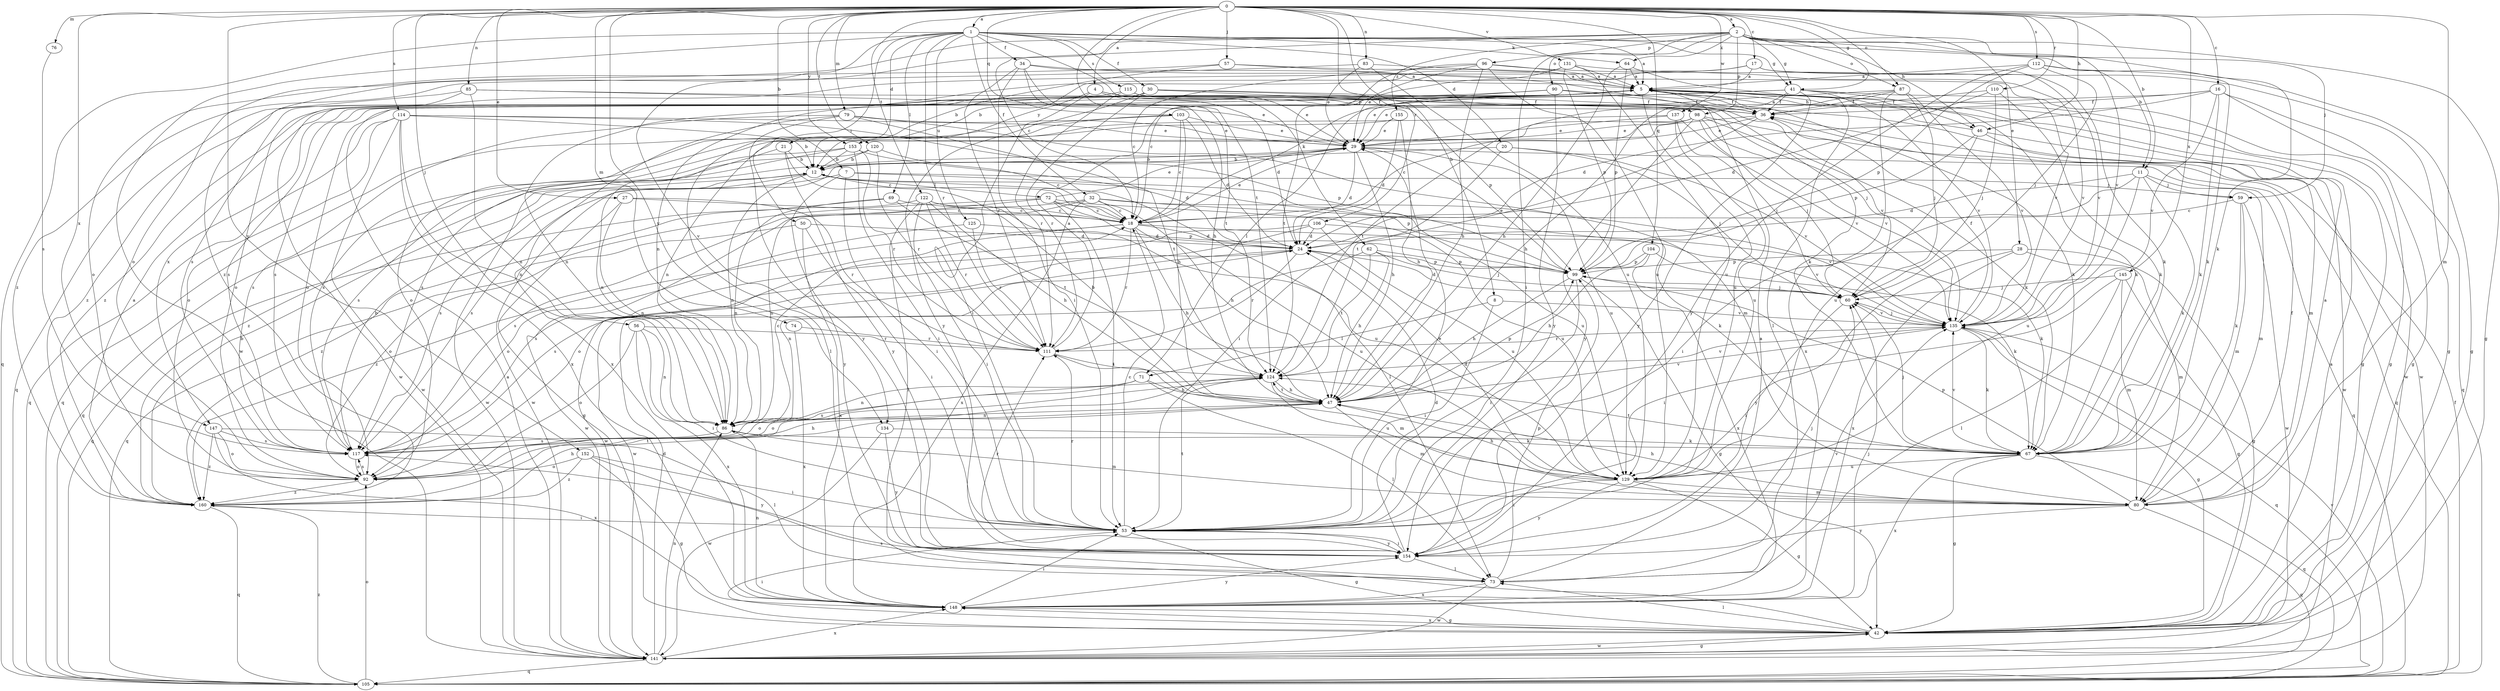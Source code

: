 strict digraph  {
0;
1;
2;
4;
5;
7;
8;
11;
12;
16;
17;
18;
20;
21;
24;
27;
28;
29;
30;
32;
34;
36;
41;
42;
46;
47;
50;
53;
56;
57;
59;
60;
62;
64;
67;
69;
71;
72;
73;
74;
76;
79;
80;
83;
85;
86;
87;
90;
92;
96;
98;
99;
103;
104;
105;
106;
110;
111;
112;
114;
115;
117;
120;
122;
124;
125;
129;
131;
134;
135;
137;
141;
145;
147;
148;
152;
153;
154;
155;
160;
0 -> 1  [label=a];
0 -> 2  [label=a];
0 -> 4  [label=a];
0 -> 7  [label=b];
0 -> 8  [label=b];
0 -> 11  [label=b];
0 -> 16  [label=c];
0 -> 17  [label=c];
0 -> 27  [label=e];
0 -> 28  [label=e];
0 -> 41  [label=g];
0 -> 46  [label=h];
0 -> 56  [label=j];
0 -> 57  [label=j];
0 -> 74  [label=m];
0 -> 76  [label=m];
0 -> 79  [label=m];
0 -> 80  [label=m];
0 -> 83  [label=n];
0 -> 85  [label=n];
0 -> 87  [label=o];
0 -> 103  [label=q];
0 -> 104  [label=q];
0 -> 106  [label=r];
0 -> 110  [label=r];
0 -> 112  [label=s];
0 -> 114  [label=s];
0 -> 120  [label=t];
0 -> 122  [label=t];
0 -> 124  [label=t];
0 -> 131  [label=v];
0 -> 134  [label=v];
0 -> 137  [label=w];
0 -> 145  [label=x];
0 -> 147  [label=x];
0 -> 152  [label=y];
0 -> 153  [label=y];
1 -> 5  [label=a];
1 -> 11  [label=b];
1 -> 20  [label=d];
1 -> 21  [label=d];
1 -> 30  [label=f];
1 -> 32  [label=f];
1 -> 34  [label=f];
1 -> 41  [label=g];
1 -> 50  [label=i];
1 -> 62  [label=k];
1 -> 64  [label=k];
1 -> 69  [label=l];
1 -> 105  [label=q];
1 -> 111  [label=r];
1 -> 115  [label=s];
1 -> 125  [label=u];
1 -> 134  [label=v];
1 -> 141  [label=w];
2 -> 18  [label=c];
2 -> 41  [label=g];
2 -> 42  [label=g];
2 -> 46  [label=h];
2 -> 53  [label=i];
2 -> 59  [label=j];
2 -> 64  [label=k];
2 -> 67  [label=k];
2 -> 87  [label=o];
2 -> 90  [label=o];
2 -> 92  [label=o];
2 -> 96  [label=p];
2 -> 98  [label=p];
2 -> 135  [label=v];
2 -> 155  [label=z];
2 -> 160  [label=z];
4 -> 24  [label=d];
4 -> 29  [label=e];
4 -> 53  [label=i];
4 -> 98  [label=p];
4 -> 153  [label=y];
5 -> 36  [label=f];
5 -> 42  [label=g];
5 -> 46  [label=h];
5 -> 67  [label=k];
5 -> 71  [label=l];
5 -> 117  [label=s];
5 -> 129  [label=u];
5 -> 141  [label=w];
5 -> 147  [label=x];
5 -> 160  [label=z];
7 -> 53  [label=i];
7 -> 59  [label=j];
7 -> 117  [label=s];
7 -> 129  [label=u];
7 -> 154  [label=y];
8 -> 53  [label=i];
8 -> 71  [label=l];
8 -> 135  [label=v];
11 -> 24  [label=d];
11 -> 53  [label=i];
11 -> 59  [label=j];
11 -> 67  [label=k];
11 -> 80  [label=m];
11 -> 129  [label=u];
12 -> 72  [label=l];
12 -> 73  [label=l];
12 -> 86  [label=n];
12 -> 99  [label=p];
12 -> 117  [label=s];
16 -> 24  [label=d];
16 -> 29  [label=e];
16 -> 36  [label=f];
16 -> 42  [label=g];
16 -> 67  [label=k];
16 -> 105  [label=q];
16 -> 135  [label=v];
17 -> 5  [label=a];
17 -> 12  [label=b];
17 -> 42  [label=g];
17 -> 67  [label=k];
17 -> 117  [label=s];
18 -> 24  [label=d];
18 -> 29  [label=e];
18 -> 47  [label=h];
18 -> 111  [label=r];
18 -> 129  [label=u];
18 -> 135  [label=v];
18 -> 141  [label=w];
18 -> 160  [label=z];
20 -> 12  [label=b];
20 -> 53  [label=i];
20 -> 60  [label=j];
20 -> 135  [label=v];
21 -> 12  [label=b];
21 -> 18  [label=c];
21 -> 86  [label=n];
21 -> 154  [label=y];
24 -> 99  [label=p];
24 -> 111  [label=r];
24 -> 117  [label=s];
24 -> 141  [label=w];
27 -> 18  [label=c];
27 -> 42  [label=g];
27 -> 86  [label=n];
27 -> 111  [label=r];
28 -> 42  [label=g];
28 -> 80  [label=m];
28 -> 99  [label=p];
28 -> 148  [label=x];
28 -> 154  [label=y];
29 -> 12  [label=b];
29 -> 24  [label=d];
29 -> 47  [label=h];
29 -> 105  [label=q];
29 -> 129  [label=u];
29 -> 141  [label=w];
29 -> 160  [label=z];
30 -> 36  [label=f];
30 -> 60  [label=j];
30 -> 111  [label=r];
30 -> 135  [label=v];
30 -> 141  [label=w];
30 -> 154  [label=y];
32 -> 18  [label=c];
32 -> 47  [label=h];
32 -> 67  [label=k];
32 -> 117  [label=s];
32 -> 135  [label=v];
32 -> 141  [label=w];
32 -> 148  [label=x];
34 -> 5  [label=a];
34 -> 47  [label=h];
34 -> 53  [label=i];
34 -> 111  [label=r];
34 -> 124  [label=t];
34 -> 135  [label=v];
36 -> 29  [label=e];
36 -> 117  [label=s];
36 -> 124  [label=t];
41 -> 36  [label=f];
41 -> 42  [label=g];
41 -> 47  [label=h];
41 -> 67  [label=k];
41 -> 92  [label=o];
41 -> 117  [label=s];
41 -> 135  [label=v];
41 -> 154  [label=y];
42 -> 5  [label=a];
42 -> 53  [label=i];
42 -> 73  [label=l];
42 -> 117  [label=s];
42 -> 141  [label=w];
42 -> 148  [label=x];
46 -> 5  [label=a];
46 -> 80  [label=m];
46 -> 99  [label=p];
46 -> 129  [label=u];
46 -> 141  [label=w];
47 -> 12  [label=b];
47 -> 80  [label=m];
47 -> 86  [label=n];
47 -> 99  [label=p];
47 -> 124  [label=t];
47 -> 135  [label=v];
50 -> 24  [label=d];
50 -> 53  [label=i];
50 -> 92  [label=o];
50 -> 148  [label=x];
53 -> 18  [label=c];
53 -> 29  [label=e];
53 -> 42  [label=g];
53 -> 111  [label=r];
53 -> 124  [label=t];
53 -> 154  [label=y];
56 -> 53  [label=i];
56 -> 86  [label=n];
56 -> 92  [label=o];
56 -> 111  [label=r];
56 -> 148  [label=x];
57 -> 5  [label=a];
57 -> 12  [label=b];
57 -> 67  [label=k];
57 -> 92  [label=o];
59 -> 18  [label=c];
59 -> 67  [label=k];
59 -> 80  [label=m];
59 -> 141  [label=w];
60 -> 24  [label=d];
60 -> 53  [label=i];
60 -> 135  [label=v];
62 -> 47  [label=h];
62 -> 60  [label=j];
62 -> 86  [label=n];
62 -> 99  [label=p];
62 -> 124  [label=t];
64 -> 5  [label=a];
64 -> 47  [label=h];
64 -> 73  [label=l];
64 -> 99  [label=p];
67 -> 42  [label=g];
67 -> 60  [label=j];
67 -> 105  [label=q];
67 -> 124  [label=t];
67 -> 129  [label=u];
67 -> 135  [label=v];
67 -> 148  [label=x];
69 -> 18  [label=c];
69 -> 86  [label=n];
69 -> 124  [label=t];
69 -> 160  [label=z];
71 -> 47  [label=h];
71 -> 73  [label=l];
71 -> 86  [label=n];
71 -> 92  [label=o];
72 -> 18  [label=c];
72 -> 29  [label=e];
72 -> 53  [label=i];
72 -> 86  [label=n];
72 -> 99  [label=p];
72 -> 105  [label=q];
72 -> 129  [label=u];
73 -> 5  [label=a];
73 -> 99  [label=p];
73 -> 135  [label=v];
73 -> 141  [label=w];
73 -> 148  [label=x];
74 -> 111  [label=r];
74 -> 148  [label=x];
76 -> 117  [label=s];
79 -> 29  [label=e];
79 -> 80  [label=m];
79 -> 117  [label=s];
79 -> 124  [label=t];
79 -> 148  [label=x];
79 -> 154  [label=y];
80 -> 5  [label=a];
80 -> 36  [label=f];
80 -> 47  [label=h];
80 -> 99  [label=p];
80 -> 105  [label=q];
80 -> 154  [label=y];
83 -> 5  [label=a];
83 -> 29  [label=e];
83 -> 129  [label=u];
83 -> 160  [label=z];
85 -> 29  [label=e];
85 -> 36  [label=f];
85 -> 86  [label=n];
85 -> 105  [label=q];
85 -> 160  [label=z];
86 -> 18  [label=c];
86 -> 67  [label=k];
86 -> 80  [label=m];
86 -> 117  [label=s];
87 -> 18  [label=c];
87 -> 36  [label=f];
87 -> 60  [label=j];
87 -> 124  [label=t];
87 -> 135  [label=v];
87 -> 148  [label=x];
90 -> 29  [label=e];
90 -> 36  [label=f];
90 -> 92  [label=o];
90 -> 141  [label=w];
90 -> 154  [label=y];
92 -> 117  [label=s];
92 -> 160  [label=z];
96 -> 5  [label=a];
96 -> 18  [label=c];
96 -> 29  [label=e];
96 -> 47  [label=h];
96 -> 124  [label=t];
96 -> 129  [label=u];
96 -> 135  [label=v];
98 -> 18  [label=c];
98 -> 29  [label=e];
98 -> 60  [label=j];
98 -> 67  [label=k];
98 -> 105  [label=q];
98 -> 117  [label=s];
98 -> 135  [label=v];
98 -> 154  [label=y];
99 -> 29  [label=e];
99 -> 42  [label=g];
99 -> 47  [label=h];
99 -> 53  [label=i];
99 -> 60  [label=j];
103 -> 18  [label=c];
103 -> 24  [label=d];
103 -> 29  [label=e];
103 -> 47  [label=h];
103 -> 73  [label=l];
103 -> 105  [label=q];
104 -> 47  [label=h];
104 -> 67  [label=k];
104 -> 99  [label=p];
104 -> 148  [label=x];
105 -> 36  [label=f];
105 -> 92  [label=o];
105 -> 135  [label=v];
105 -> 160  [label=z];
106 -> 24  [label=d];
106 -> 67  [label=k];
106 -> 92  [label=o];
106 -> 117  [label=s];
106 -> 129  [label=u];
110 -> 24  [label=d];
110 -> 36  [label=f];
110 -> 60  [label=j];
110 -> 67  [label=k];
111 -> 5  [label=a];
111 -> 80  [label=m];
111 -> 124  [label=t];
112 -> 5  [label=a];
112 -> 42  [label=g];
112 -> 60  [label=j];
112 -> 67  [label=k];
112 -> 99  [label=p];
112 -> 154  [label=y];
114 -> 12  [label=b];
114 -> 29  [label=e];
114 -> 86  [label=n];
114 -> 92  [label=o];
114 -> 99  [label=p];
114 -> 105  [label=q];
114 -> 141  [label=w];
114 -> 148  [label=x];
115 -> 36  [label=f];
115 -> 86  [label=n];
115 -> 99  [label=p];
115 -> 111  [label=r];
117 -> 12  [label=b];
117 -> 47  [label=h];
117 -> 92  [label=o];
120 -> 12  [label=b];
120 -> 18  [label=c];
120 -> 105  [label=q];
120 -> 111  [label=r];
122 -> 18  [label=c];
122 -> 47  [label=h];
122 -> 53  [label=i];
122 -> 73  [label=l];
122 -> 105  [label=q];
122 -> 111  [label=r];
122 -> 129  [label=u];
124 -> 47  [label=h];
124 -> 92  [label=o];
124 -> 117  [label=s];
124 -> 129  [label=u];
124 -> 135  [label=v];
125 -> 24  [label=d];
125 -> 92  [label=o];
125 -> 111  [label=r];
129 -> 24  [label=d];
129 -> 42  [label=g];
129 -> 47  [label=h];
129 -> 53  [label=i];
129 -> 80  [label=m];
129 -> 154  [label=y];
131 -> 5  [label=a];
131 -> 18  [label=c];
131 -> 86  [label=n];
131 -> 99  [label=p];
131 -> 129  [label=u];
131 -> 135  [label=v];
134 -> 67  [label=k];
134 -> 141  [label=w];
134 -> 154  [label=y];
135 -> 36  [label=f];
135 -> 42  [label=g];
135 -> 60  [label=j];
135 -> 67  [label=k];
135 -> 105  [label=q];
135 -> 111  [label=r];
137 -> 29  [label=e];
137 -> 60  [label=j];
137 -> 92  [label=o];
137 -> 129  [label=u];
137 -> 135  [label=v];
141 -> 5  [label=a];
141 -> 24  [label=d];
141 -> 42  [label=g];
141 -> 86  [label=n];
141 -> 105  [label=q];
141 -> 148  [label=x];
145 -> 42  [label=g];
145 -> 53  [label=i];
145 -> 60  [label=j];
145 -> 73  [label=l];
145 -> 80  [label=m];
147 -> 73  [label=l];
147 -> 92  [label=o];
147 -> 117  [label=s];
147 -> 148  [label=x];
147 -> 160  [label=z];
148 -> 42  [label=g];
148 -> 53  [label=i];
148 -> 60  [label=j];
148 -> 86  [label=n];
148 -> 154  [label=y];
152 -> 42  [label=g];
152 -> 53  [label=i];
152 -> 92  [label=o];
152 -> 154  [label=y];
152 -> 160  [label=z];
153 -> 12  [label=b];
153 -> 24  [label=d];
153 -> 53  [label=i];
153 -> 111  [label=r];
153 -> 117  [label=s];
153 -> 141  [label=w];
154 -> 24  [label=d];
154 -> 53  [label=i];
154 -> 60  [label=j];
154 -> 73  [label=l];
154 -> 111  [label=r];
155 -> 24  [label=d];
155 -> 29  [label=e];
155 -> 47  [label=h];
155 -> 86  [label=n];
160 -> 5  [label=a];
160 -> 12  [label=b];
160 -> 47  [label=h];
160 -> 53  [label=i];
160 -> 105  [label=q];
160 -> 124  [label=t];
}

